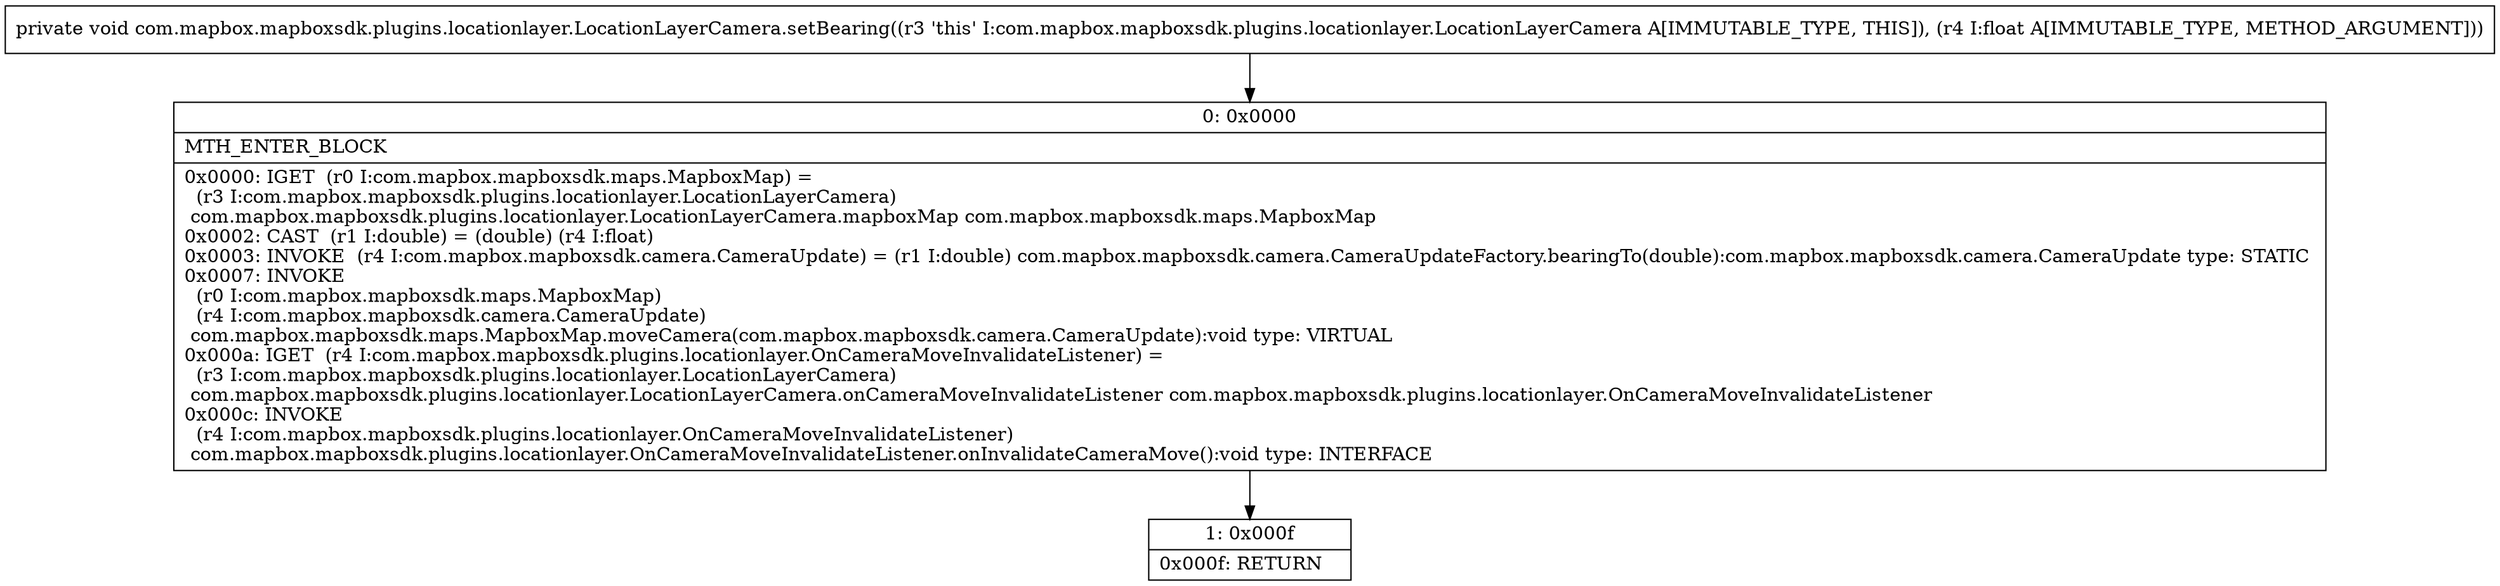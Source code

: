 digraph "CFG forcom.mapbox.mapboxsdk.plugins.locationlayer.LocationLayerCamera.setBearing(F)V" {
Node_0 [shape=record,label="{0\:\ 0x0000|MTH_ENTER_BLOCK\l|0x0000: IGET  (r0 I:com.mapbox.mapboxsdk.maps.MapboxMap) = \l  (r3 I:com.mapbox.mapboxsdk.plugins.locationlayer.LocationLayerCamera)\l com.mapbox.mapboxsdk.plugins.locationlayer.LocationLayerCamera.mapboxMap com.mapbox.mapboxsdk.maps.MapboxMap \l0x0002: CAST  (r1 I:double) = (double) (r4 I:float) \l0x0003: INVOKE  (r4 I:com.mapbox.mapboxsdk.camera.CameraUpdate) = (r1 I:double) com.mapbox.mapboxsdk.camera.CameraUpdateFactory.bearingTo(double):com.mapbox.mapboxsdk.camera.CameraUpdate type: STATIC \l0x0007: INVOKE  \l  (r0 I:com.mapbox.mapboxsdk.maps.MapboxMap)\l  (r4 I:com.mapbox.mapboxsdk.camera.CameraUpdate)\l com.mapbox.mapboxsdk.maps.MapboxMap.moveCamera(com.mapbox.mapboxsdk.camera.CameraUpdate):void type: VIRTUAL \l0x000a: IGET  (r4 I:com.mapbox.mapboxsdk.plugins.locationlayer.OnCameraMoveInvalidateListener) = \l  (r3 I:com.mapbox.mapboxsdk.plugins.locationlayer.LocationLayerCamera)\l com.mapbox.mapboxsdk.plugins.locationlayer.LocationLayerCamera.onCameraMoveInvalidateListener com.mapbox.mapboxsdk.plugins.locationlayer.OnCameraMoveInvalidateListener \l0x000c: INVOKE  \l  (r4 I:com.mapbox.mapboxsdk.plugins.locationlayer.OnCameraMoveInvalidateListener)\l com.mapbox.mapboxsdk.plugins.locationlayer.OnCameraMoveInvalidateListener.onInvalidateCameraMove():void type: INTERFACE \l}"];
Node_1 [shape=record,label="{1\:\ 0x000f|0x000f: RETURN   \l}"];
MethodNode[shape=record,label="{private void com.mapbox.mapboxsdk.plugins.locationlayer.LocationLayerCamera.setBearing((r3 'this' I:com.mapbox.mapboxsdk.plugins.locationlayer.LocationLayerCamera A[IMMUTABLE_TYPE, THIS]), (r4 I:float A[IMMUTABLE_TYPE, METHOD_ARGUMENT])) }"];
MethodNode -> Node_0;
Node_0 -> Node_1;
}

